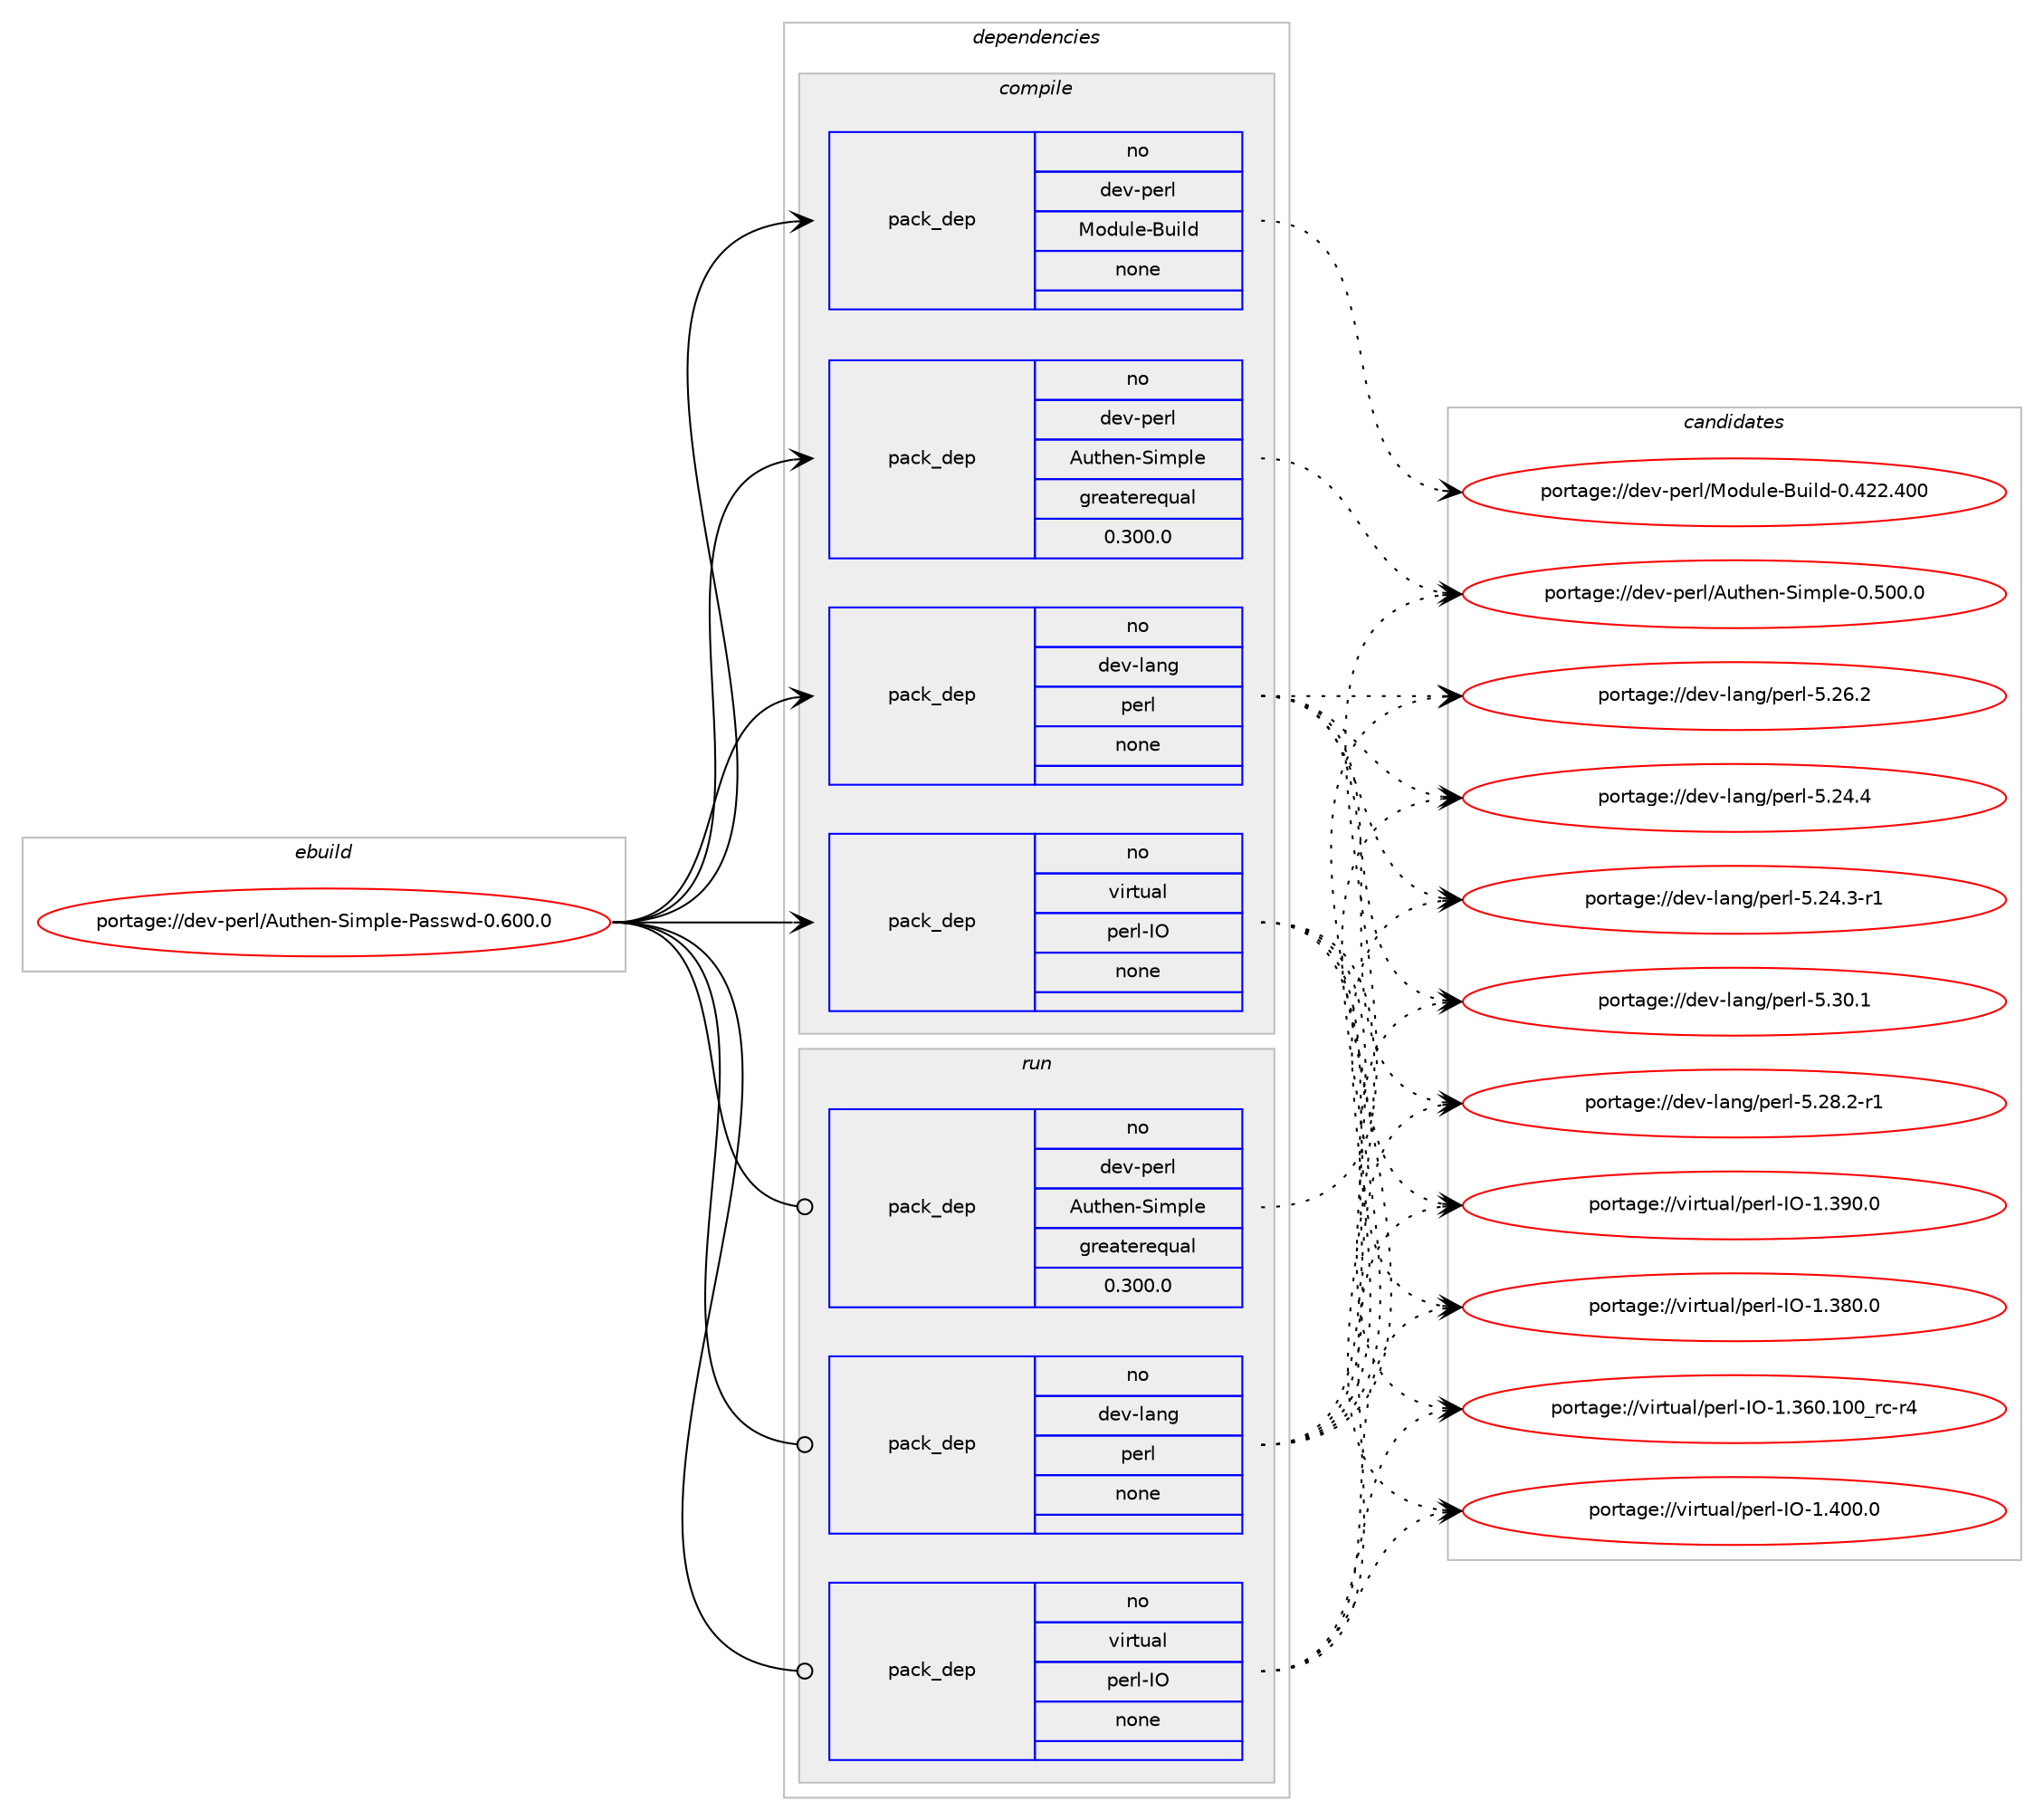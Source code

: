digraph prolog {

# *************
# Graph options
# *************

newrank=true;
concentrate=true;
compound=true;
graph [rankdir=LR,fontname=Helvetica,fontsize=10,ranksep=1.5];#, ranksep=2.5, nodesep=0.2];
edge  [arrowhead=vee];
node  [fontname=Helvetica,fontsize=10];

# **********
# The ebuild
# **********

subgraph cluster_leftcol {
color=gray;
rank=same;
label=<<i>ebuild</i>>;
id [label="portage://dev-perl/Authen-Simple-Passwd-0.600.0", color=red, width=4, href="../dev-perl/Authen-Simple-Passwd-0.600.0.svg"];
}

# ****************
# The dependencies
# ****************

subgraph cluster_midcol {
color=gray;
label=<<i>dependencies</i>>;
subgraph cluster_compile {
fillcolor="#eeeeee";
style=filled;
label=<<i>compile</i>>;
subgraph pack372070 {
dependency499872 [label=<<TABLE BORDER="0" CELLBORDER="1" CELLSPACING="0" CELLPADDING="4" WIDTH="220"><TR><TD ROWSPAN="6" CELLPADDING="30">pack_dep</TD></TR><TR><TD WIDTH="110">no</TD></TR><TR><TD>dev-lang</TD></TR><TR><TD>perl</TD></TR><TR><TD>none</TD></TR><TR><TD></TD></TR></TABLE>>, shape=none, color=blue];
}
id:e -> dependency499872:w [weight=20,style="solid",arrowhead="vee"];
subgraph pack372071 {
dependency499873 [label=<<TABLE BORDER="0" CELLBORDER="1" CELLSPACING="0" CELLPADDING="4" WIDTH="220"><TR><TD ROWSPAN="6" CELLPADDING="30">pack_dep</TD></TR><TR><TD WIDTH="110">no</TD></TR><TR><TD>dev-perl</TD></TR><TR><TD>Authen-Simple</TD></TR><TR><TD>greaterequal</TD></TR><TR><TD>0.300.0</TD></TR></TABLE>>, shape=none, color=blue];
}
id:e -> dependency499873:w [weight=20,style="solid",arrowhead="vee"];
subgraph pack372072 {
dependency499874 [label=<<TABLE BORDER="0" CELLBORDER="1" CELLSPACING="0" CELLPADDING="4" WIDTH="220"><TR><TD ROWSPAN="6" CELLPADDING="30">pack_dep</TD></TR><TR><TD WIDTH="110">no</TD></TR><TR><TD>dev-perl</TD></TR><TR><TD>Module-Build</TD></TR><TR><TD>none</TD></TR><TR><TD></TD></TR></TABLE>>, shape=none, color=blue];
}
id:e -> dependency499874:w [weight=20,style="solid",arrowhead="vee"];
subgraph pack372073 {
dependency499875 [label=<<TABLE BORDER="0" CELLBORDER="1" CELLSPACING="0" CELLPADDING="4" WIDTH="220"><TR><TD ROWSPAN="6" CELLPADDING="30">pack_dep</TD></TR><TR><TD WIDTH="110">no</TD></TR><TR><TD>virtual</TD></TR><TR><TD>perl-IO</TD></TR><TR><TD>none</TD></TR><TR><TD></TD></TR></TABLE>>, shape=none, color=blue];
}
id:e -> dependency499875:w [weight=20,style="solid",arrowhead="vee"];
}
subgraph cluster_compileandrun {
fillcolor="#eeeeee";
style=filled;
label=<<i>compile and run</i>>;
}
subgraph cluster_run {
fillcolor="#eeeeee";
style=filled;
label=<<i>run</i>>;
subgraph pack372074 {
dependency499876 [label=<<TABLE BORDER="0" CELLBORDER="1" CELLSPACING="0" CELLPADDING="4" WIDTH="220"><TR><TD ROWSPAN="6" CELLPADDING="30">pack_dep</TD></TR><TR><TD WIDTH="110">no</TD></TR><TR><TD>dev-lang</TD></TR><TR><TD>perl</TD></TR><TR><TD>none</TD></TR><TR><TD></TD></TR></TABLE>>, shape=none, color=blue];
}
id:e -> dependency499876:w [weight=20,style="solid",arrowhead="odot"];
subgraph pack372075 {
dependency499877 [label=<<TABLE BORDER="0" CELLBORDER="1" CELLSPACING="0" CELLPADDING="4" WIDTH="220"><TR><TD ROWSPAN="6" CELLPADDING="30">pack_dep</TD></TR><TR><TD WIDTH="110">no</TD></TR><TR><TD>dev-perl</TD></TR><TR><TD>Authen-Simple</TD></TR><TR><TD>greaterequal</TD></TR><TR><TD>0.300.0</TD></TR></TABLE>>, shape=none, color=blue];
}
id:e -> dependency499877:w [weight=20,style="solid",arrowhead="odot"];
subgraph pack372076 {
dependency499878 [label=<<TABLE BORDER="0" CELLBORDER="1" CELLSPACING="0" CELLPADDING="4" WIDTH="220"><TR><TD ROWSPAN="6" CELLPADDING="30">pack_dep</TD></TR><TR><TD WIDTH="110">no</TD></TR><TR><TD>virtual</TD></TR><TR><TD>perl-IO</TD></TR><TR><TD>none</TD></TR><TR><TD></TD></TR></TABLE>>, shape=none, color=blue];
}
id:e -> dependency499878:w [weight=20,style="solid",arrowhead="odot"];
}
}

# **************
# The candidates
# **************

subgraph cluster_choices {
rank=same;
color=gray;
label=<<i>candidates</i>>;

subgraph choice372070 {
color=black;
nodesep=1;
choice10010111845108971101034711210111410845534651484649 [label="portage://dev-lang/perl-5.30.1", color=red, width=4,href="../dev-lang/perl-5.30.1.svg"];
choice100101118451089711010347112101114108455346505646504511449 [label="portage://dev-lang/perl-5.28.2-r1", color=red, width=4,href="../dev-lang/perl-5.28.2-r1.svg"];
choice10010111845108971101034711210111410845534650544650 [label="portage://dev-lang/perl-5.26.2", color=red, width=4,href="../dev-lang/perl-5.26.2.svg"];
choice10010111845108971101034711210111410845534650524652 [label="portage://dev-lang/perl-5.24.4", color=red, width=4,href="../dev-lang/perl-5.24.4.svg"];
choice100101118451089711010347112101114108455346505246514511449 [label="portage://dev-lang/perl-5.24.3-r1", color=red, width=4,href="../dev-lang/perl-5.24.3-r1.svg"];
dependency499872:e -> choice10010111845108971101034711210111410845534651484649:w [style=dotted,weight="100"];
dependency499872:e -> choice100101118451089711010347112101114108455346505646504511449:w [style=dotted,weight="100"];
dependency499872:e -> choice10010111845108971101034711210111410845534650544650:w [style=dotted,weight="100"];
dependency499872:e -> choice10010111845108971101034711210111410845534650524652:w [style=dotted,weight="100"];
dependency499872:e -> choice100101118451089711010347112101114108455346505246514511449:w [style=dotted,weight="100"];
}
subgraph choice372071 {
color=black;
nodesep=1;
choice10010111845112101114108476511711610410111045831051091121081014548465348484648 [label="portage://dev-perl/Authen-Simple-0.500.0", color=red, width=4,href="../dev-perl/Authen-Simple-0.500.0.svg"];
dependency499873:e -> choice10010111845112101114108476511711610410111045831051091121081014548465348484648:w [style=dotted,weight="100"];
}
subgraph choice372072 {
color=black;
nodesep=1;
choice100101118451121011141084777111100117108101456611710510810045484652505046524848 [label="portage://dev-perl/Module-Build-0.422.400", color=red, width=4,href="../dev-perl/Module-Build-0.422.400.svg"];
dependency499874:e -> choice100101118451121011141084777111100117108101456611710510810045484652505046524848:w [style=dotted,weight="100"];
}
subgraph choice372073 {
color=black;
nodesep=1;
choice11810511411611797108471121011141084573794549465248484648 [label="portage://virtual/perl-IO-1.400.0", color=red, width=4,href="../virtual/perl-IO-1.400.0.svg"];
choice11810511411611797108471121011141084573794549465157484648 [label="portage://virtual/perl-IO-1.390.0", color=red, width=4,href="../virtual/perl-IO-1.390.0.svg"];
choice11810511411611797108471121011141084573794549465156484648 [label="portage://virtual/perl-IO-1.380.0", color=red, width=4,href="../virtual/perl-IO-1.380.0.svg"];
choice11810511411611797108471121011141084573794549465154484649484895114994511452 [label="portage://virtual/perl-IO-1.360.100_rc-r4", color=red, width=4,href="../virtual/perl-IO-1.360.100_rc-r4.svg"];
dependency499875:e -> choice11810511411611797108471121011141084573794549465248484648:w [style=dotted,weight="100"];
dependency499875:e -> choice11810511411611797108471121011141084573794549465157484648:w [style=dotted,weight="100"];
dependency499875:e -> choice11810511411611797108471121011141084573794549465156484648:w [style=dotted,weight="100"];
dependency499875:e -> choice11810511411611797108471121011141084573794549465154484649484895114994511452:w [style=dotted,weight="100"];
}
subgraph choice372074 {
color=black;
nodesep=1;
choice10010111845108971101034711210111410845534651484649 [label="portage://dev-lang/perl-5.30.1", color=red, width=4,href="../dev-lang/perl-5.30.1.svg"];
choice100101118451089711010347112101114108455346505646504511449 [label="portage://dev-lang/perl-5.28.2-r1", color=red, width=4,href="../dev-lang/perl-5.28.2-r1.svg"];
choice10010111845108971101034711210111410845534650544650 [label="portage://dev-lang/perl-5.26.2", color=red, width=4,href="../dev-lang/perl-5.26.2.svg"];
choice10010111845108971101034711210111410845534650524652 [label="portage://dev-lang/perl-5.24.4", color=red, width=4,href="../dev-lang/perl-5.24.4.svg"];
choice100101118451089711010347112101114108455346505246514511449 [label="portage://dev-lang/perl-5.24.3-r1", color=red, width=4,href="../dev-lang/perl-5.24.3-r1.svg"];
dependency499876:e -> choice10010111845108971101034711210111410845534651484649:w [style=dotted,weight="100"];
dependency499876:e -> choice100101118451089711010347112101114108455346505646504511449:w [style=dotted,weight="100"];
dependency499876:e -> choice10010111845108971101034711210111410845534650544650:w [style=dotted,weight="100"];
dependency499876:e -> choice10010111845108971101034711210111410845534650524652:w [style=dotted,weight="100"];
dependency499876:e -> choice100101118451089711010347112101114108455346505246514511449:w [style=dotted,weight="100"];
}
subgraph choice372075 {
color=black;
nodesep=1;
choice10010111845112101114108476511711610410111045831051091121081014548465348484648 [label="portage://dev-perl/Authen-Simple-0.500.0", color=red, width=4,href="../dev-perl/Authen-Simple-0.500.0.svg"];
dependency499877:e -> choice10010111845112101114108476511711610410111045831051091121081014548465348484648:w [style=dotted,weight="100"];
}
subgraph choice372076 {
color=black;
nodesep=1;
choice11810511411611797108471121011141084573794549465248484648 [label="portage://virtual/perl-IO-1.400.0", color=red, width=4,href="../virtual/perl-IO-1.400.0.svg"];
choice11810511411611797108471121011141084573794549465157484648 [label="portage://virtual/perl-IO-1.390.0", color=red, width=4,href="../virtual/perl-IO-1.390.0.svg"];
choice11810511411611797108471121011141084573794549465156484648 [label="portage://virtual/perl-IO-1.380.0", color=red, width=4,href="../virtual/perl-IO-1.380.0.svg"];
choice11810511411611797108471121011141084573794549465154484649484895114994511452 [label="portage://virtual/perl-IO-1.360.100_rc-r4", color=red, width=4,href="../virtual/perl-IO-1.360.100_rc-r4.svg"];
dependency499878:e -> choice11810511411611797108471121011141084573794549465248484648:w [style=dotted,weight="100"];
dependency499878:e -> choice11810511411611797108471121011141084573794549465157484648:w [style=dotted,weight="100"];
dependency499878:e -> choice11810511411611797108471121011141084573794549465156484648:w [style=dotted,weight="100"];
dependency499878:e -> choice11810511411611797108471121011141084573794549465154484649484895114994511452:w [style=dotted,weight="100"];
}
}

}
